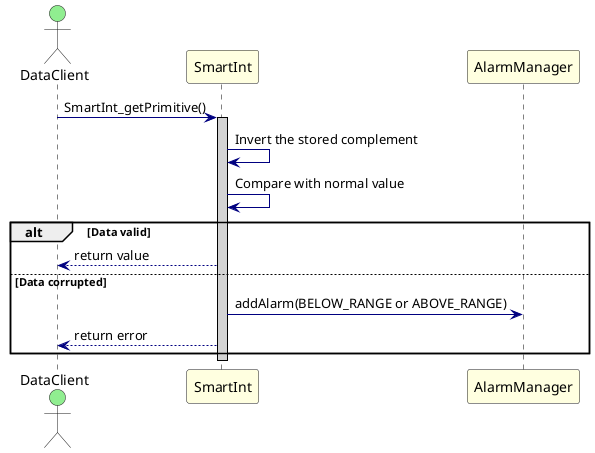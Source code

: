 @startuml SmartDataPattern_SequenceDiagram

skinparam sequence {
    ActorBackgroundColor LightGreen
    ParticipantBackgroundColor LightYellow
    LifeLineBorderColor Black
    LifeLineBackgroundColor LightGray
    ArrowColor Navy
}

actor "DataClient" as Client
participant "SmartInt" as SI
participant "AlarmManager" as AM

Client -> SI : SmartInt_getPrimitive()
activate SI
SI -> SI : Invert the stored complement
SI -> SI : Compare with normal value
alt Data valid
    SI --> Client : return value
else Data corrupted
    SI -> AM : addAlarm(BELOW_RANGE or ABOVE_RANGE)
    SI --> Client : return error
end
deactivate SI

@enduml
